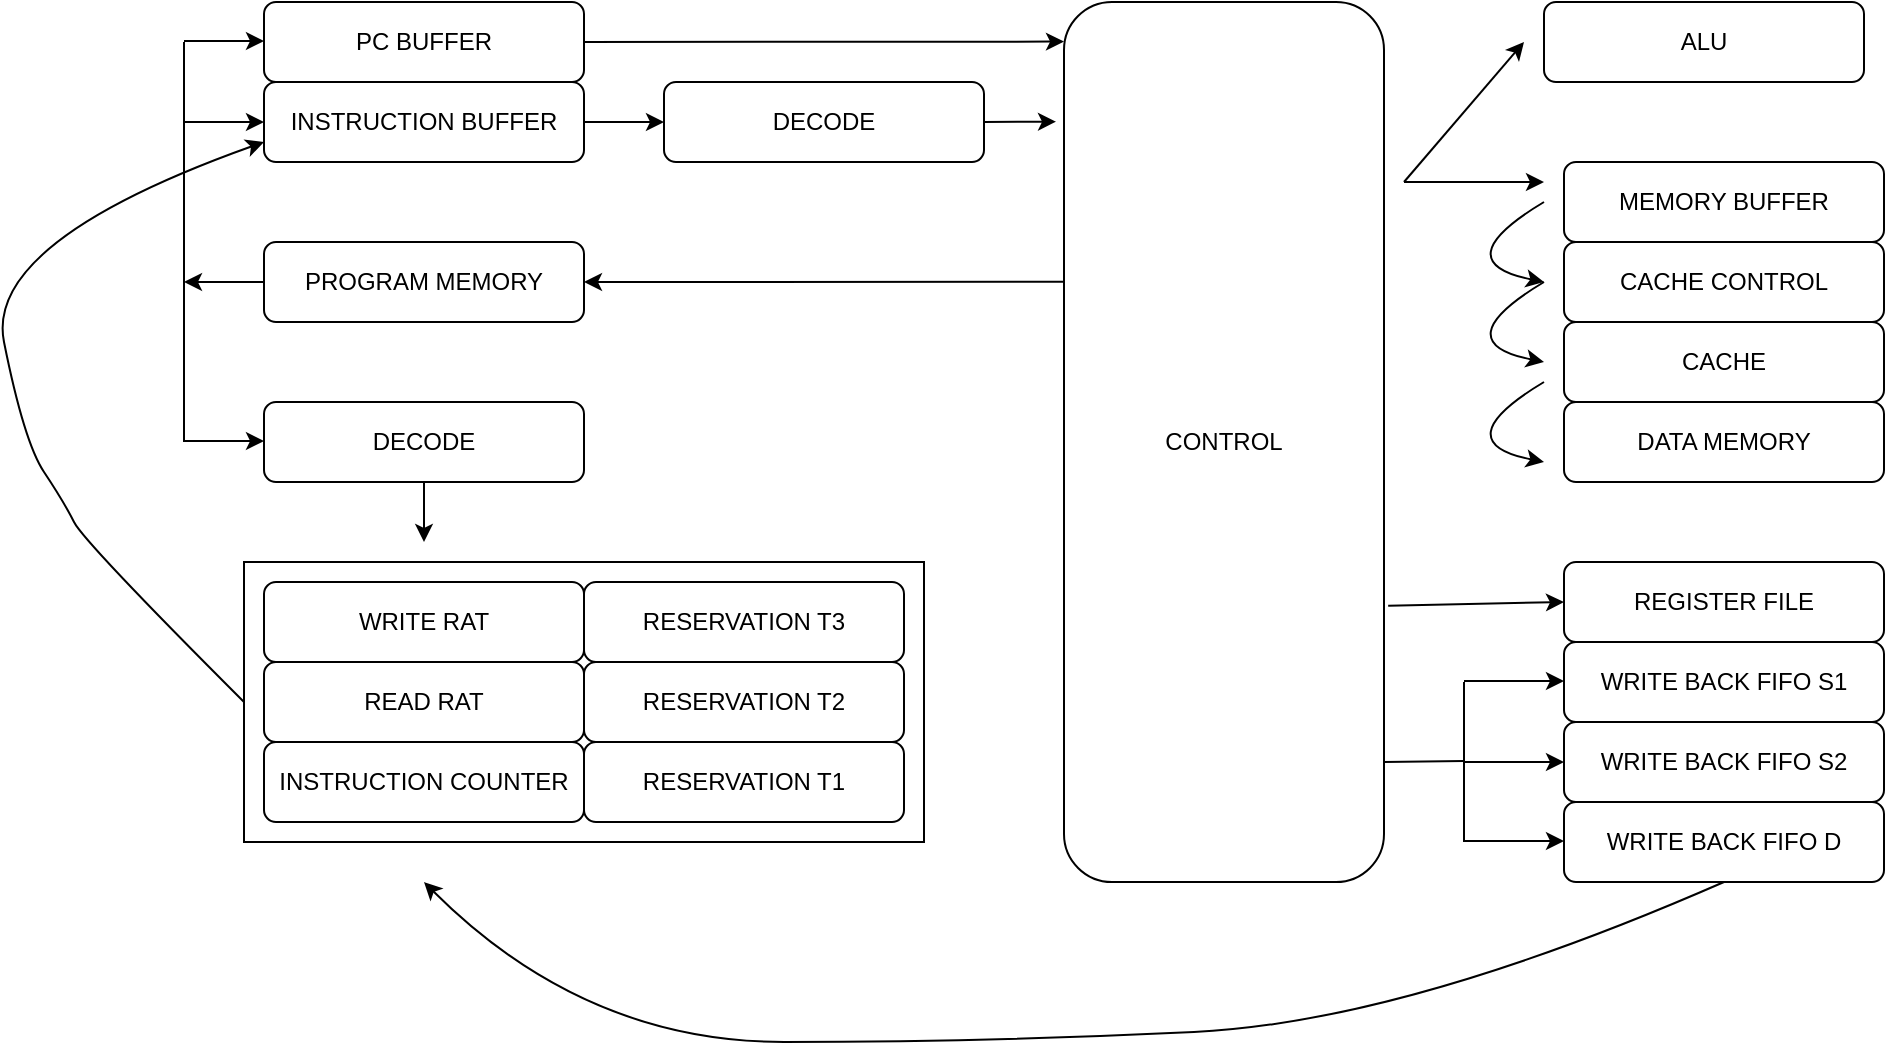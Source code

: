 <mxfile version="26.0.1">
  <diagram name="Page-1" id="1Ubk731AcMISsNPDn_pn">
    <mxGraphModel dx="1964" dy="574" grid="1" gridSize="10" guides="1" tooltips="1" connect="1" arrows="1" fold="1" page="1" pageScale="1" pageWidth="850" pageHeight="1100" math="0" shadow="0">
      <root>
        <mxCell id="0" />
        <mxCell id="1" parent="0" />
        <mxCell id="mzLPds9XOfaqiBmdi5fC-31" value="" style="rounded=0;whiteSpace=wrap;html=1;" vertex="1" parent="1">
          <mxGeometry x="30" y="320" width="340" height="140" as="geometry" />
        </mxCell>
        <mxCell id="ZeuMcyJfO8ai9Yq1En-Y-1" value="RESERVATION T2" style="rounded=1;whiteSpace=wrap;html=1;" parent="1" vertex="1">
          <mxGeometry x="200" y="370" width="160" height="40" as="geometry" />
        </mxCell>
        <mxCell id="ZeuMcyJfO8ai9Yq1En-Y-2" value="RESERVATION T1" style="rounded=1;whiteSpace=wrap;html=1;" parent="1" vertex="1">
          <mxGeometry x="200" y="410" width="160" height="40" as="geometry" />
        </mxCell>
        <mxCell id="ZeuMcyJfO8ai9Yq1En-Y-3" value="RESERVATION T3" style="rounded=1;whiteSpace=wrap;html=1;" parent="1" vertex="1">
          <mxGeometry x="200" y="330" width="160" height="40" as="geometry" />
        </mxCell>
        <mxCell id="ZeuMcyJfO8ai9Yq1En-Y-4" value="INSTRUCTION BUFFER" style="rounded=1;whiteSpace=wrap;html=1;" parent="1" vertex="1">
          <mxGeometry x="40" y="80" width="160" height="40" as="geometry" />
        </mxCell>
        <mxCell id="ZeuMcyJfO8ai9Yq1En-Y-5" value="PC BUFFER" style="rounded=1;whiteSpace=wrap;html=1;" parent="1" vertex="1">
          <mxGeometry x="40" y="40" width="160" height="40" as="geometry" />
        </mxCell>
        <mxCell id="ZeuMcyJfO8ai9Yq1En-Y-6" value="PROGRAM MEMORY" style="rounded=1;whiteSpace=wrap;html=1;" parent="1" vertex="1">
          <mxGeometry x="40" y="160" width="160" height="40" as="geometry" />
        </mxCell>
        <mxCell id="ZeuMcyJfO8ai9Yq1En-Y-7" value="WRITE RAT" style="rounded=1;whiteSpace=wrap;html=1;" parent="1" vertex="1">
          <mxGeometry x="40" y="330" width="160" height="40" as="geometry" />
        </mxCell>
        <mxCell id="ZeuMcyJfO8ai9Yq1En-Y-8" value="READ RAT" style="rounded=1;whiteSpace=wrap;html=1;" parent="1" vertex="1">
          <mxGeometry x="40" y="370" width="160" height="40" as="geometry" />
        </mxCell>
        <mxCell id="ZeuMcyJfO8ai9Yq1En-Y-9" value="INSTRUCTION COUNTER" style="rounded=1;whiteSpace=wrap;html=1;" parent="1" vertex="1">
          <mxGeometry x="40" y="410" width="160" height="40" as="geometry" />
        </mxCell>
        <mxCell id="ZeuMcyJfO8ai9Yq1En-Y-10" value="DECODE" style="rounded=1;whiteSpace=wrap;html=1;" parent="1" vertex="1">
          <mxGeometry x="240" y="80" width="160" height="40" as="geometry" />
        </mxCell>
        <mxCell id="ZeuMcyJfO8ai9Yq1En-Y-11" value="REGISTER FILE" style="rounded=1;whiteSpace=wrap;html=1;" parent="1" vertex="1">
          <mxGeometry x="690" y="320" width="160" height="40" as="geometry" />
        </mxCell>
        <mxCell id="ZeuMcyJfO8ai9Yq1En-Y-12" value="ALU" style="rounded=1;whiteSpace=wrap;html=1;" parent="1" vertex="1">
          <mxGeometry x="680" y="40" width="160" height="40" as="geometry" />
        </mxCell>
        <mxCell id="ZeuMcyJfO8ai9Yq1En-Y-13" value="DATA MEMORY" style="rounded=1;whiteSpace=wrap;html=1;" parent="1" vertex="1">
          <mxGeometry x="690" y="240" width="160" height="40" as="geometry" />
        </mxCell>
        <mxCell id="ZeuMcyJfO8ai9Yq1En-Y-14" value="CACHE " style="rounded=1;whiteSpace=wrap;html=1;" parent="1" vertex="1">
          <mxGeometry x="690" y="200" width="160" height="40" as="geometry" />
        </mxCell>
        <mxCell id="ZeuMcyJfO8ai9Yq1En-Y-15" value="MEMORY BUFFER" style="rounded=1;whiteSpace=wrap;html=1;" parent="1" vertex="1">
          <mxGeometry x="690" y="120" width="160" height="40" as="geometry" />
        </mxCell>
        <mxCell id="ZeuMcyJfO8ai9Yq1En-Y-16" value="CACHE CONTROL" style="rounded=1;whiteSpace=wrap;html=1;" parent="1" vertex="1">
          <mxGeometry x="690" y="160" width="160" height="40" as="geometry" />
        </mxCell>
        <mxCell id="ZeuMcyJfO8ai9Yq1En-Y-17" value="CONTROL" style="rounded=1;whiteSpace=wrap;html=1;" parent="1" vertex="1">
          <mxGeometry x="440" y="40" width="160" height="440" as="geometry" />
        </mxCell>
        <mxCell id="ZeuMcyJfO8ai9Yq1En-Y-18" value="WRITE BACK FIFO D" style="rounded=1;whiteSpace=wrap;html=1;" parent="1" vertex="1">
          <mxGeometry x="690" y="440" width="160" height="40" as="geometry" />
        </mxCell>
        <mxCell id="ZeuMcyJfO8ai9Yq1En-Y-19" value="WRITE BACK FIFO S2" style="rounded=1;whiteSpace=wrap;html=1;" parent="1" vertex="1">
          <mxGeometry x="690" y="400" width="160" height="40" as="geometry" />
        </mxCell>
        <mxCell id="ZeuMcyJfO8ai9Yq1En-Y-20" value="WRITE BACK FIFO S1" style="rounded=1;whiteSpace=wrap;html=1;" parent="1" vertex="1">
          <mxGeometry x="690" y="360" width="160" height="40" as="geometry" />
        </mxCell>
        <mxCell id="mzLPds9XOfaqiBmdi5fC-2" value="" style="curved=1;endArrow=classic;html=1;rounded=0;" edge="1" parent="1">
          <mxGeometry width="50" height="50" relative="1" as="geometry">
            <mxPoint x="680" y="180" as="sourcePoint" />
            <mxPoint x="680" y="220" as="targetPoint" />
            <Array as="points">
              <mxPoint x="630" y="210" />
            </Array>
          </mxGeometry>
        </mxCell>
        <mxCell id="mzLPds9XOfaqiBmdi5fC-3" value="" style="curved=1;endArrow=classic;html=1;rounded=0;" edge="1" parent="1">
          <mxGeometry width="50" height="50" relative="1" as="geometry">
            <mxPoint x="680" y="230" as="sourcePoint" />
            <mxPoint x="680" y="270" as="targetPoint" />
            <Array as="points">
              <mxPoint x="630" y="260" />
            </Array>
          </mxGeometry>
        </mxCell>
        <mxCell id="mzLPds9XOfaqiBmdi5fC-4" value="" style="endArrow=classic;html=1;rounded=0;" edge="1" parent="1">
          <mxGeometry width="50" height="50" relative="1" as="geometry">
            <mxPoint x="610" y="130" as="sourcePoint" />
            <mxPoint x="670" y="60" as="targetPoint" />
          </mxGeometry>
        </mxCell>
        <mxCell id="mzLPds9XOfaqiBmdi5fC-5" value="" style="endArrow=classic;html=1;rounded=0;" edge="1" parent="1">
          <mxGeometry width="50" height="50" relative="1" as="geometry">
            <mxPoint x="610" y="130" as="sourcePoint" />
            <mxPoint x="680" y="130" as="targetPoint" />
          </mxGeometry>
        </mxCell>
        <mxCell id="mzLPds9XOfaqiBmdi5fC-6" value="" style="curved=1;endArrow=classic;html=1;rounded=0;" edge="1" parent="1">
          <mxGeometry width="50" height="50" relative="1" as="geometry">
            <mxPoint x="680" y="140" as="sourcePoint" />
            <mxPoint x="680" y="180" as="targetPoint" />
            <Array as="points">
              <mxPoint x="630" y="170" />
            </Array>
          </mxGeometry>
        </mxCell>
        <mxCell id="mzLPds9XOfaqiBmdi5fC-8" value="" style="endArrow=classic;html=1;rounded=0;entryX=0;entryY=0.5;entryDx=0;entryDy=0;exitX=1.013;exitY=0.686;exitDx=0;exitDy=0;exitPerimeter=0;" edge="1" parent="1" source="ZeuMcyJfO8ai9Yq1En-Y-17" target="ZeuMcyJfO8ai9Yq1En-Y-11">
          <mxGeometry width="50" height="50" relative="1" as="geometry">
            <mxPoint x="400" y="320" as="sourcePoint" />
            <mxPoint x="450" y="270" as="targetPoint" />
          </mxGeometry>
        </mxCell>
        <mxCell id="mzLPds9XOfaqiBmdi5fC-9" value="" style="endArrow=none;html=1;rounded=0;" edge="1" parent="1">
          <mxGeometry width="50" height="50" relative="1" as="geometry">
            <mxPoint x="640" y="460" as="sourcePoint" />
            <mxPoint x="640" y="380" as="targetPoint" />
          </mxGeometry>
        </mxCell>
        <mxCell id="mzLPds9XOfaqiBmdi5fC-10" value="" style="endArrow=classic;html=1;rounded=0;" edge="1" parent="1">
          <mxGeometry width="50" height="50" relative="1" as="geometry">
            <mxPoint x="640" y="379.5" as="sourcePoint" />
            <mxPoint x="690" y="379.5" as="targetPoint" />
          </mxGeometry>
        </mxCell>
        <mxCell id="mzLPds9XOfaqiBmdi5fC-11" value="" style="endArrow=classic;html=1;rounded=0;" edge="1" parent="1">
          <mxGeometry width="50" height="50" relative="1" as="geometry">
            <mxPoint x="640" y="420" as="sourcePoint" />
            <mxPoint x="690" y="420" as="targetPoint" />
          </mxGeometry>
        </mxCell>
        <mxCell id="mzLPds9XOfaqiBmdi5fC-12" value="" style="endArrow=classic;html=1;rounded=0;" edge="1" parent="1">
          <mxGeometry width="50" height="50" relative="1" as="geometry">
            <mxPoint x="640" y="459.5" as="sourcePoint" />
            <mxPoint x="690" y="459.5" as="targetPoint" />
          </mxGeometry>
        </mxCell>
        <mxCell id="mzLPds9XOfaqiBmdi5fC-14" value="" style="endArrow=none;html=1;rounded=0;" edge="1" parent="1">
          <mxGeometry width="50" height="50" relative="1" as="geometry">
            <mxPoint x="600" y="420" as="sourcePoint" />
            <mxPoint x="640" y="419.5" as="targetPoint" />
          </mxGeometry>
        </mxCell>
        <mxCell id="mzLPds9XOfaqiBmdi5fC-17" value="DECODE" style="rounded=1;whiteSpace=wrap;html=1;" vertex="1" parent="1">
          <mxGeometry x="40" y="240" width="160" height="40" as="geometry" />
        </mxCell>
        <mxCell id="mzLPds9XOfaqiBmdi5fC-18" value="" style="endArrow=classic;html=1;rounded=0;entryX=0;entryY=0.5;entryDx=0;entryDy=0;" edge="1" parent="1" target="ZeuMcyJfO8ai9Yq1En-Y-4">
          <mxGeometry width="50" height="50" relative="1" as="geometry">
            <mxPoint y="100" as="sourcePoint" />
            <mxPoint x="450" y="230" as="targetPoint" />
          </mxGeometry>
        </mxCell>
        <mxCell id="mzLPds9XOfaqiBmdi5fC-19" value="" style="endArrow=classic;html=1;rounded=0;entryX=0;entryY=0.5;entryDx=0;entryDy=0;" edge="1" parent="1">
          <mxGeometry width="50" height="50" relative="1" as="geometry">
            <mxPoint y="59.5" as="sourcePoint" />
            <mxPoint x="40" y="59.5" as="targetPoint" />
          </mxGeometry>
        </mxCell>
        <mxCell id="mzLPds9XOfaqiBmdi5fC-21" value="" style="endArrow=none;html=1;rounded=0;" edge="1" parent="1">
          <mxGeometry width="50" height="50" relative="1" as="geometry">
            <mxPoint y="60" as="sourcePoint" />
            <mxPoint y="260" as="targetPoint" />
          </mxGeometry>
        </mxCell>
        <mxCell id="mzLPds9XOfaqiBmdi5fC-22" value="" style="endArrow=classic;html=1;rounded=0;exitX=0;exitY=0.5;exitDx=0;exitDy=0;" edge="1" parent="1" source="ZeuMcyJfO8ai9Yq1En-Y-6">
          <mxGeometry width="50" height="50" relative="1" as="geometry">
            <mxPoint x="400" y="320" as="sourcePoint" />
            <mxPoint y="180" as="targetPoint" />
          </mxGeometry>
        </mxCell>
        <mxCell id="mzLPds9XOfaqiBmdi5fC-23" value="" style="endArrow=classic;html=1;rounded=0;entryX=0;entryY=0.5;entryDx=0;entryDy=0;" edge="1" parent="1">
          <mxGeometry width="50" height="50" relative="1" as="geometry">
            <mxPoint y="259.5" as="sourcePoint" />
            <mxPoint x="40" y="259.5" as="targetPoint" />
          </mxGeometry>
        </mxCell>
        <mxCell id="mzLPds9XOfaqiBmdi5fC-24" value="" style="endArrow=classic;html=1;rounded=0;entryX=0;entryY=0.5;entryDx=0;entryDy=0;" edge="1" parent="1" target="ZeuMcyJfO8ai9Yq1En-Y-10">
          <mxGeometry width="50" height="50" relative="1" as="geometry">
            <mxPoint x="200" y="100" as="sourcePoint" />
            <mxPoint x="450" y="230" as="targetPoint" />
          </mxGeometry>
        </mxCell>
        <mxCell id="mzLPds9XOfaqiBmdi5fC-25" value="" style="endArrow=classic;html=1;rounded=0;entryX=0;entryY=0.045;entryDx=0;entryDy=0;entryPerimeter=0;" edge="1" parent="1" target="ZeuMcyJfO8ai9Yq1En-Y-17">
          <mxGeometry width="50" height="50" relative="1" as="geometry">
            <mxPoint x="200" y="60" as="sourcePoint" />
            <mxPoint x="450" y="230" as="targetPoint" />
          </mxGeometry>
        </mxCell>
        <mxCell id="mzLPds9XOfaqiBmdi5fC-26" value="" style="endArrow=classic;html=1;rounded=0;entryX=-0.025;entryY=0.136;entryDx=0;entryDy=0;entryPerimeter=0;" edge="1" parent="1" target="ZeuMcyJfO8ai9Yq1En-Y-17">
          <mxGeometry width="50" height="50" relative="1" as="geometry">
            <mxPoint x="400" y="100" as="sourcePoint" />
            <mxPoint x="450" y="230" as="targetPoint" />
          </mxGeometry>
        </mxCell>
        <mxCell id="mzLPds9XOfaqiBmdi5fC-27" value="" style="endArrow=classic;html=1;rounded=0;exitX=0;exitY=0.318;exitDx=0;exitDy=0;exitPerimeter=0;" edge="1" parent="1" source="ZeuMcyJfO8ai9Yq1En-Y-17">
          <mxGeometry width="50" height="50" relative="1" as="geometry">
            <mxPoint x="400" y="280" as="sourcePoint" />
            <mxPoint x="200" y="180" as="targetPoint" />
          </mxGeometry>
        </mxCell>
        <mxCell id="mzLPds9XOfaqiBmdi5fC-29" value="" style="endArrow=classic;html=1;rounded=0;exitX=0.5;exitY=1;exitDx=0;exitDy=0;" edge="1" parent="1" source="mzLPds9XOfaqiBmdi5fC-17">
          <mxGeometry width="50" height="50" relative="1" as="geometry">
            <mxPoint x="400" y="280" as="sourcePoint" />
            <mxPoint x="120" y="310" as="targetPoint" />
          </mxGeometry>
        </mxCell>
        <mxCell id="mzLPds9XOfaqiBmdi5fC-30" value="" style="curved=1;endArrow=classic;html=1;rounded=0;exitX=0.5;exitY=1;exitDx=0;exitDy=0;" edge="1" parent="1" source="ZeuMcyJfO8ai9Yq1En-Y-18">
          <mxGeometry width="50" height="50" relative="1" as="geometry">
            <mxPoint x="782.96" y="512" as="sourcePoint" />
            <mxPoint x="120" y="480" as="targetPoint" />
            <Array as="points">
              <mxPoint x="610" y="550" />
              <mxPoint x="400" y="560" />
              <mxPoint x="200" y="560" />
            </Array>
          </mxGeometry>
        </mxCell>
        <mxCell id="mzLPds9XOfaqiBmdi5fC-33" value="" style="curved=1;endArrow=classic;html=1;rounded=0;exitX=0;exitY=0.5;exitDx=0;exitDy=0;entryX=0;entryY=0.75;entryDx=0;entryDy=0;" edge="1" parent="1" source="mzLPds9XOfaqiBmdi5fC-31" target="ZeuMcyJfO8ai9Yq1En-Y-4">
          <mxGeometry width="50" height="50" relative="1" as="geometry">
            <mxPoint x="400" y="320" as="sourcePoint" />
            <mxPoint x="-80" y="110" as="targetPoint" />
            <Array as="points">
              <mxPoint x="-50" y="310" />
              <mxPoint x="-60" y="290" />
              <mxPoint x="-80" y="260" />
              <mxPoint x="-100" y="160" />
            </Array>
          </mxGeometry>
        </mxCell>
      </root>
    </mxGraphModel>
  </diagram>
</mxfile>
